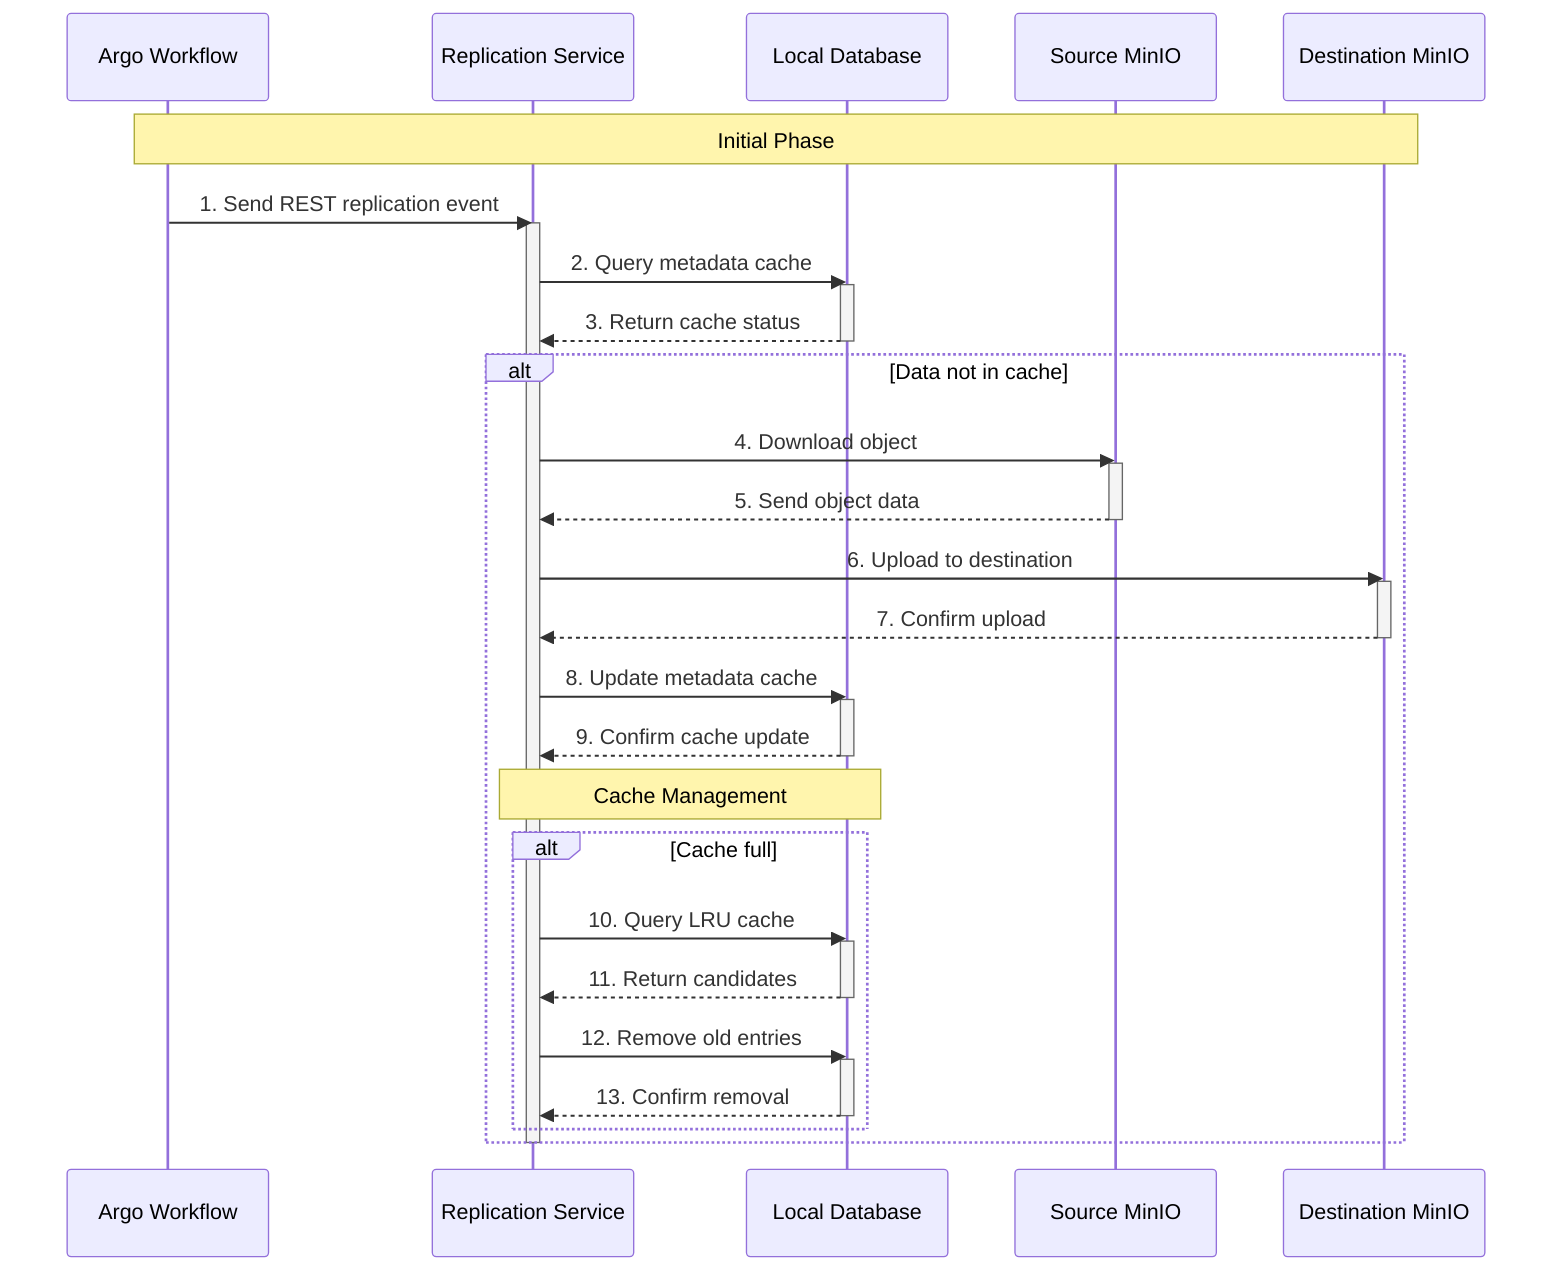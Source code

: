 sequenceDiagram
    participant AW as Argo Workflow
    participant RS as Replication Service
    participant DB as Local Database
    participant SM as Source MinIO
    participant DM as Destination MinIO
    
    Note over AW,DM: Initial Phase
    
    AW->>RS: 1. Send REST replication event
    activate RS
    RS->>DB: 2. Query metadata cache
    activate DB
    DB-->>RS: 3. Return cache status
    deactivate DB
    
    alt Data not in cache
        RS->>SM: 4. Download object
        activate SM
        SM-->>RS: 5. Send object data
        deactivate SM
        
        RS->>DM: 6. Upload to destination
        activate DM
        DM-->>RS: 7. Confirm upload
        deactivate DM
        
        RS->>DB: 8. Update metadata cache
        activate DB
        DB-->>RS: 9. Confirm cache update
        deactivate DB
        
        Note over RS,DB: Cache Management
        alt Cache full
            RS->>DB: 10. Query LRU cache
            activate DB
            DB-->>RS: 11. Return candidates
            deactivate DB
            
            RS->>DB: 12. Remove old entries
            activate DB
            DB-->>RS: 13. Confirm removal
            deactivate DB
        end
    end
    
    deactivate RS